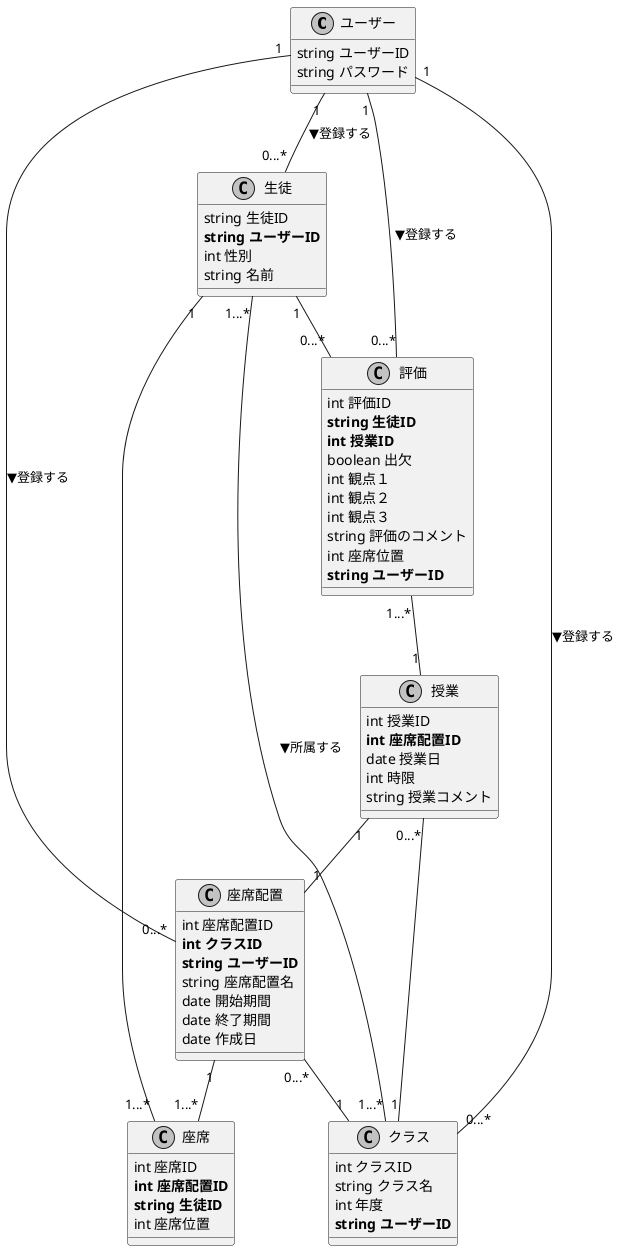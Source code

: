 @startuml class_diagram
skinparam monochrome true
skinparam shadowing false
' クラスを定義

class ユーザー{
    string ユーザーID
    string パスワード
}

class 生徒{
    string 生徒ID
    **string ユーザーID**
    int 性別
    string 名前
}
class クラス{
    int クラスID
    string クラス名
    int 年度
    **string ユーザーID**
}

class 座席配置{
    int 座席配置ID
    **int クラスID**
    **string ユーザーID**
    string 座席配置名
    date 開始期間
    date 終了期間
    date 作成日
}
class 座席{
    int 座席ID
    **int 座席配置ID**
    **string 生徒ID**
    int 座席位置
}
class 評価{
    int 評価ID
    **string 生徒ID**
    **int 授業ID**
    boolean 出欠
    int 観点１
    int 観点２
    int 観点３
    string 評価のコメント
    int 座席位置
    **string ユーザーID**
}

class 授業{
    int 授業ID
    **int 座席配置ID**
    date 授業日
    int 時限
    string 授業コメント
}


' 関係を定義
'left to right direction

座席配置 "1"--"1...*" 座席
評価 "1...*" -- "1"  授業
生徒 "1...*" -- "1...*" クラス :▼所属する
生徒"1" -- "0...*" 評価
ユーザー"1" -- "0...*" 生徒 :▼登録する
ユーザー"1" -- "0...*" 座席配置 :▼登録する
ユーザー"1" -- "0...*" クラス :▼登録する
座席配置 "0...*" -- "1"クラス
座席 "1...*" -- "1" 生徒
評価 "0...*" -- "1" ユーザー :▼登録する
授業 "0...*"-- "1"クラス
授業 "1"-- "1" 座席配置
' umlの終了を宣言
@enduml